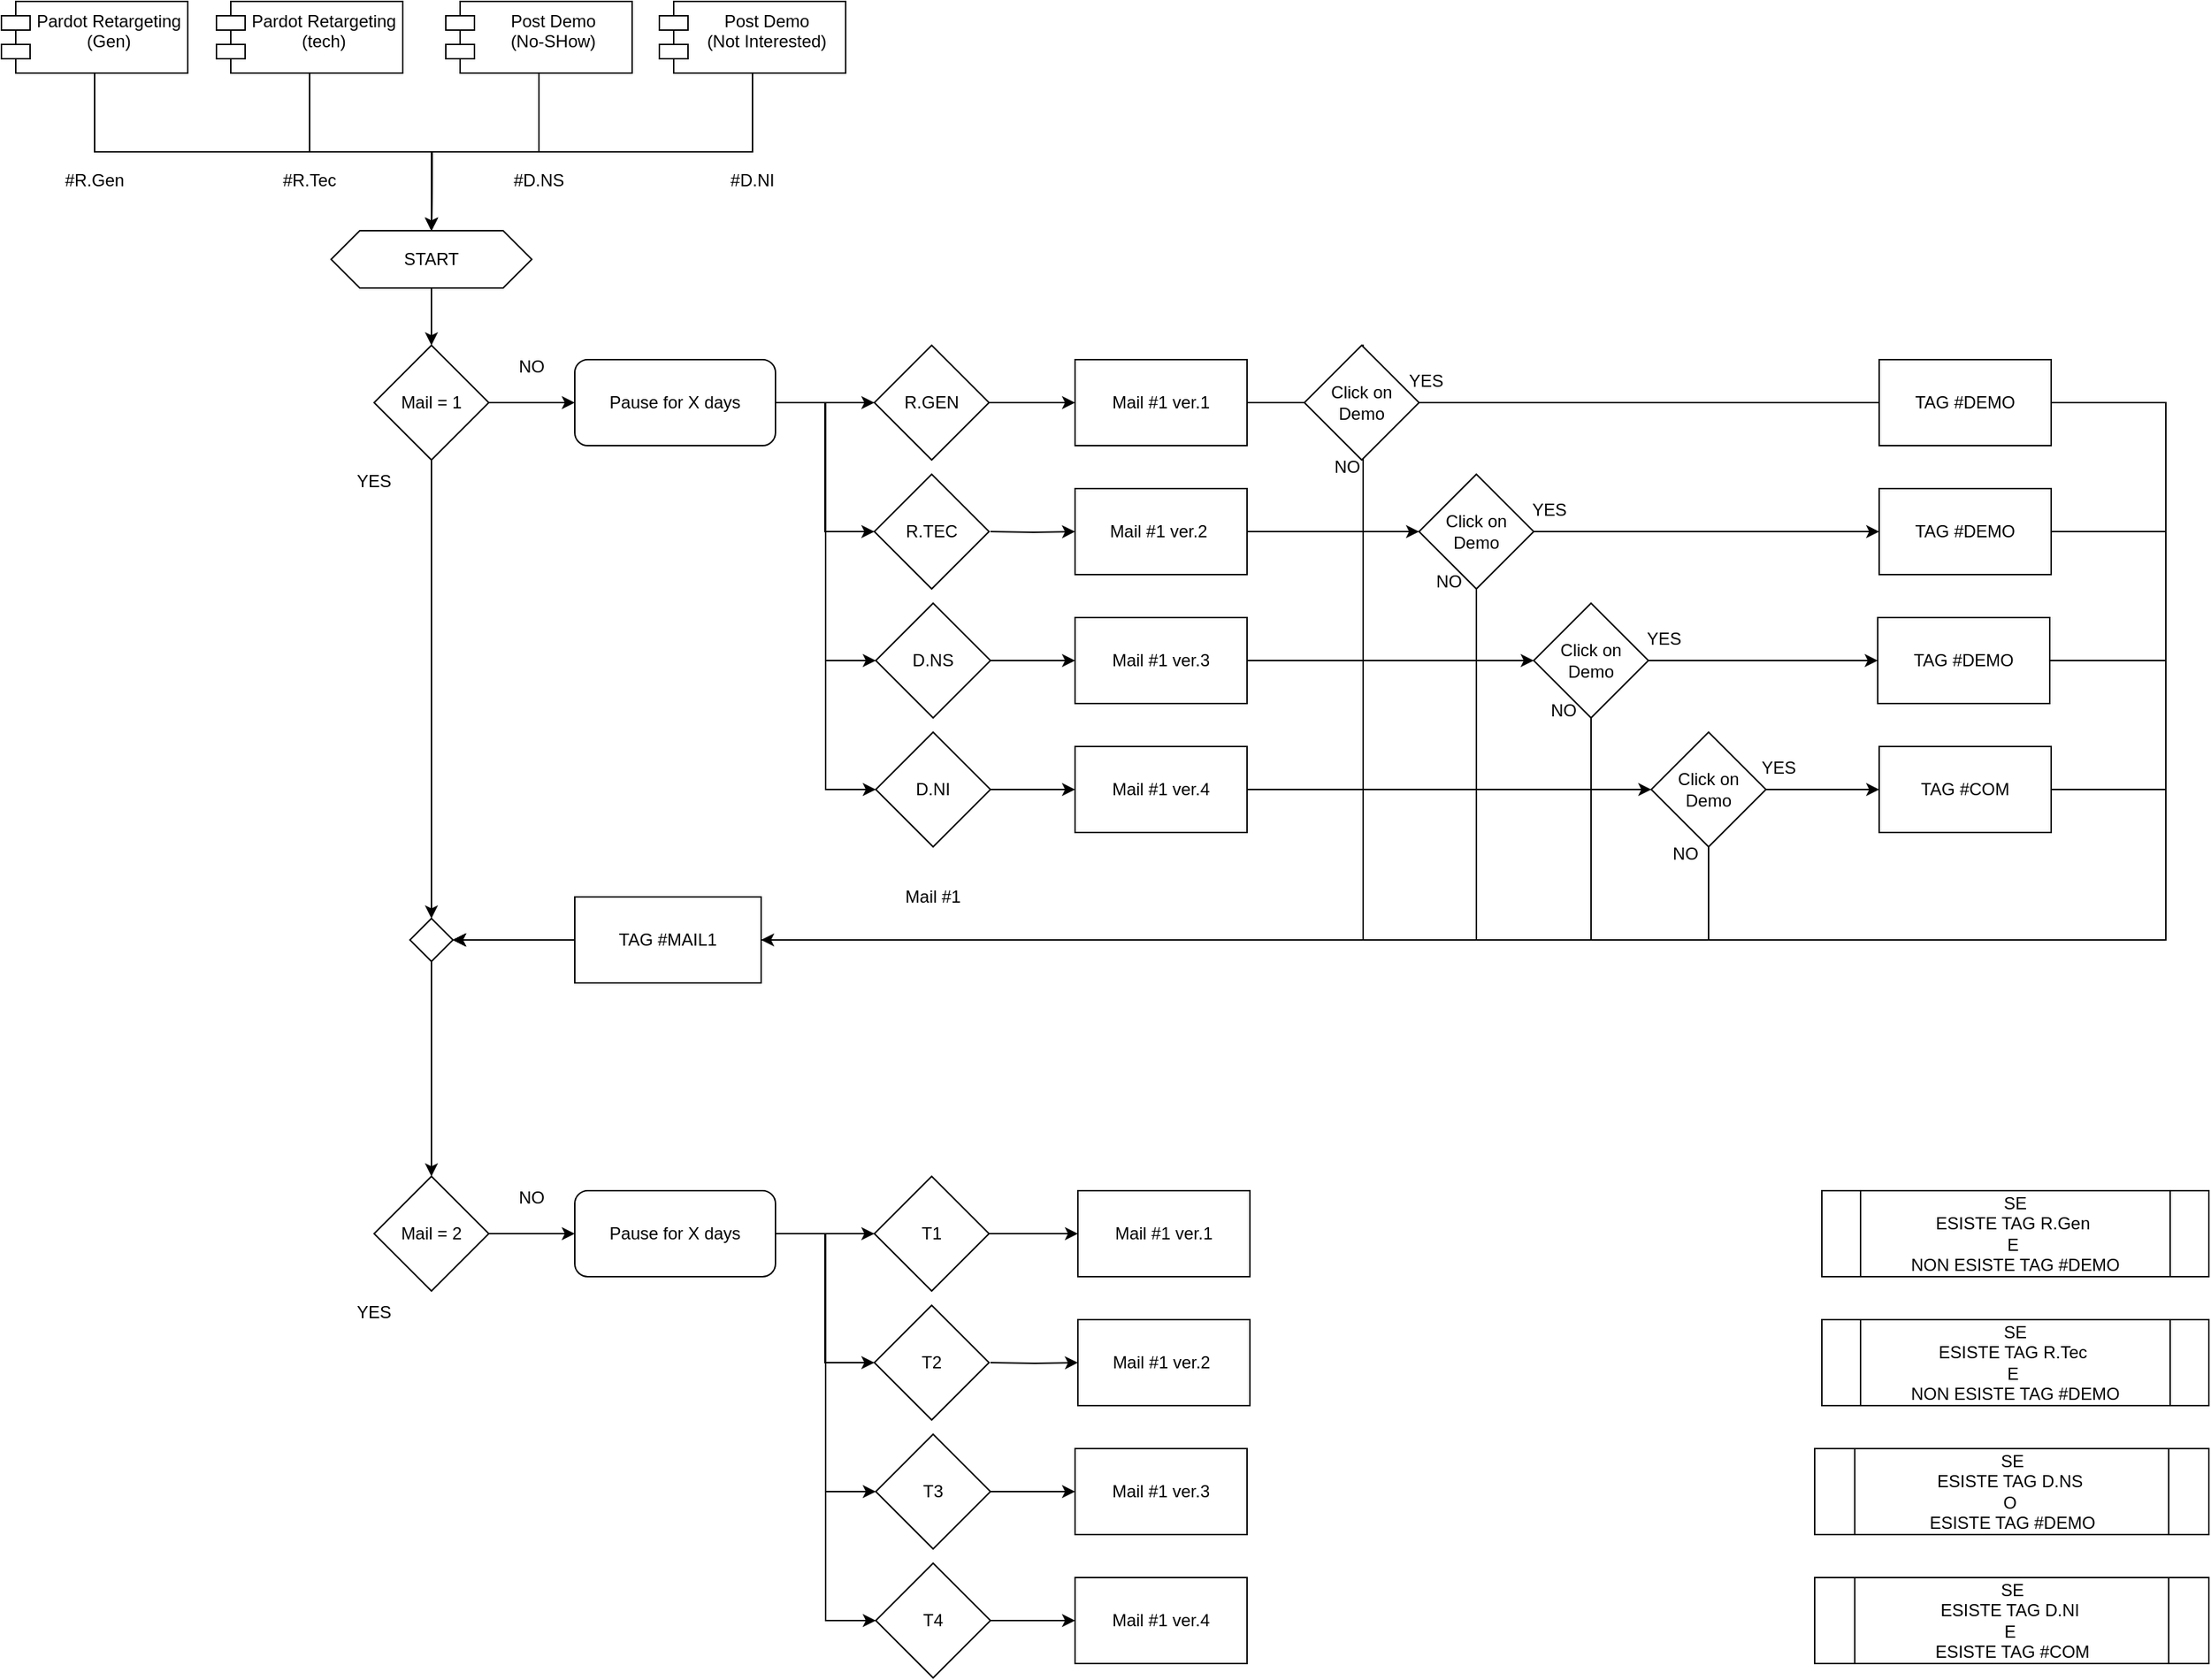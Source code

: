 <mxfile version="21.5.2" type="github">
  <diagram name="Page-1" id="eWGwpwbEbT-mJO6GZnlm">
    <mxGraphModel dx="2051" dy="1393" grid="1" gridSize="10" guides="1" tooltips="1" connect="1" arrows="1" fold="1" page="1" pageScale="1" pageWidth="827" pageHeight="1169" math="0" shadow="0">
      <root>
        <mxCell id="0" />
        <mxCell id="1" parent="0" />
        <mxCell id="67jnev-_NZW0IaywCIKm-7" style="edgeStyle=orthogonalEdgeStyle;rounded=0;orthogonalLoop=1;jettySize=auto;html=1;exitX=0.5;exitY=1;exitDx=0;exitDy=0;" edge="1" parent="1" source="67jnev-_NZW0IaywCIKm-1">
          <mxGeometry relative="1" as="geometry">
            <mxPoint x="310" y="200" as="targetPoint" />
          </mxGeometry>
        </mxCell>
        <mxCell id="67jnev-_NZW0IaywCIKm-1" value="Pardot Retargeting&lt;br&gt;(tech)" style="shape=module;align=left;spacingLeft=20;align=center;verticalAlign=top;whiteSpace=wrap;html=1;" vertex="1" parent="1">
          <mxGeometry x="160" y="40" width="130" height="50" as="geometry" />
        </mxCell>
        <mxCell id="67jnev-_NZW0IaywCIKm-8" style="edgeStyle=orthogonalEdgeStyle;rounded=0;orthogonalLoop=1;jettySize=auto;html=1;exitX=0.5;exitY=1;exitDx=0;exitDy=0;" edge="1" parent="1" source="67jnev-_NZW0IaywCIKm-2">
          <mxGeometry relative="1" as="geometry">
            <mxPoint x="310" y="200" as="targetPoint" />
          </mxGeometry>
        </mxCell>
        <mxCell id="67jnev-_NZW0IaywCIKm-2" value="Post Demo &lt;br&gt;(No-SHow)" style="shape=module;align=left;spacingLeft=20;align=center;verticalAlign=top;whiteSpace=wrap;html=1;" vertex="1" parent="1">
          <mxGeometry x="320" y="40" width="130" height="50" as="geometry" />
        </mxCell>
        <mxCell id="67jnev-_NZW0IaywCIKm-9" style="edgeStyle=orthogonalEdgeStyle;rounded=0;orthogonalLoop=1;jettySize=auto;html=1;exitX=0.5;exitY=1;exitDx=0;exitDy=0;" edge="1" parent="1" source="67jnev-_NZW0IaywCIKm-3">
          <mxGeometry relative="1" as="geometry">
            <mxPoint x="310" y="200" as="targetPoint" />
          </mxGeometry>
        </mxCell>
        <mxCell id="67jnev-_NZW0IaywCIKm-3" value="Post Demo &lt;br&gt;(Not Interested)" style="shape=module;align=left;spacingLeft=20;align=center;verticalAlign=top;whiteSpace=wrap;html=1;" vertex="1" parent="1">
          <mxGeometry x="469" y="40" width="130" height="50" as="geometry" />
        </mxCell>
        <mxCell id="67jnev-_NZW0IaywCIKm-6" style="edgeStyle=orthogonalEdgeStyle;rounded=0;orthogonalLoop=1;jettySize=auto;html=1;exitX=0.5;exitY=1;exitDx=0;exitDy=0;entryX=0.5;entryY=0;entryDx=0;entryDy=0;" edge="1" parent="1" source="67jnev-_NZW0IaywCIKm-4" target="67jnev-_NZW0IaywCIKm-5">
          <mxGeometry relative="1" as="geometry" />
        </mxCell>
        <mxCell id="67jnev-_NZW0IaywCIKm-4" value="Pardot Retargeting&lt;br&gt;(Gen)" style="shape=module;align=left;spacingLeft=20;align=center;verticalAlign=top;whiteSpace=wrap;html=1;" vertex="1" parent="1">
          <mxGeometry x="10" y="40" width="130" height="50" as="geometry" />
        </mxCell>
        <mxCell id="67jnev-_NZW0IaywCIKm-75" style="edgeStyle=orthogonalEdgeStyle;rounded=0;orthogonalLoop=1;jettySize=auto;html=1;exitX=0.5;exitY=1;exitDx=0;exitDy=0;entryX=0.5;entryY=0;entryDx=0;entryDy=0;" edge="1" parent="1" source="67jnev-_NZW0IaywCIKm-5" target="67jnev-_NZW0IaywCIKm-20">
          <mxGeometry relative="1" as="geometry" />
        </mxCell>
        <mxCell id="67jnev-_NZW0IaywCIKm-5" value="START" style="shape=hexagon;perimeter=hexagonPerimeter2;whiteSpace=wrap;html=1;fixedSize=1;" vertex="1" parent="1">
          <mxGeometry x="240" y="200" width="140" height="40" as="geometry" />
        </mxCell>
        <mxCell id="67jnev-_NZW0IaywCIKm-10" value="#R.Gen" style="text;html=1;strokeColor=none;fillColor=none;align=center;verticalAlign=middle;whiteSpace=wrap;rounded=0;" vertex="1" parent="1">
          <mxGeometry x="45" y="150" width="60" height="30" as="geometry" />
        </mxCell>
        <mxCell id="67jnev-_NZW0IaywCIKm-11" value="#R.Tec" style="text;html=1;strokeColor=none;fillColor=none;align=center;verticalAlign=middle;whiteSpace=wrap;rounded=0;" vertex="1" parent="1">
          <mxGeometry x="195" y="150" width="60" height="30" as="geometry" />
        </mxCell>
        <mxCell id="67jnev-_NZW0IaywCIKm-12" value="#D.NS" style="text;html=1;strokeColor=none;fillColor=none;align=center;verticalAlign=middle;whiteSpace=wrap;rounded=0;" vertex="1" parent="1">
          <mxGeometry x="355" y="150" width="60" height="30" as="geometry" />
        </mxCell>
        <mxCell id="67jnev-_NZW0IaywCIKm-13" value="#D.NI" style="text;html=1;strokeColor=none;fillColor=none;align=center;verticalAlign=middle;whiteSpace=wrap;rounded=0;" vertex="1" parent="1">
          <mxGeometry x="504" y="150" width="60" height="30" as="geometry" />
        </mxCell>
        <mxCell id="67jnev-_NZW0IaywCIKm-38" style="edgeStyle=orthogonalEdgeStyle;rounded=0;orthogonalLoop=1;jettySize=auto;html=1;entryX=0;entryY=0.5;entryDx=0;entryDy=0;" edge="1" parent="1" source="67jnev-_NZW0IaywCIKm-20" target="67jnev-_NZW0IaywCIKm-14">
          <mxGeometry relative="1" as="geometry" />
        </mxCell>
        <mxCell id="67jnev-_NZW0IaywCIKm-39" style="edgeStyle=orthogonalEdgeStyle;rounded=0;orthogonalLoop=1;jettySize=auto;html=1;entryX=0;entryY=0.5;entryDx=0;entryDy=0;" edge="1" parent="1" source="67jnev-_NZW0IaywCIKm-14" target="67jnev-_NZW0IaywCIKm-23">
          <mxGeometry relative="1" as="geometry" />
        </mxCell>
        <mxCell id="67jnev-_NZW0IaywCIKm-112" style="edgeStyle=orthogonalEdgeStyle;rounded=0;orthogonalLoop=1;jettySize=auto;html=1;entryX=0.5;entryY=0;entryDx=0;entryDy=0;" edge="1" parent="1" source="67jnev-_NZW0IaywCIKm-20" target="67jnev-_NZW0IaywCIKm-107">
          <mxGeometry relative="1" as="geometry" />
        </mxCell>
        <mxCell id="67jnev-_NZW0IaywCIKm-20" value="Mail = 1" style="rhombus;whiteSpace=wrap;html=1;" vertex="1" parent="1">
          <mxGeometry x="270" y="280" width="80" height="80" as="geometry" />
        </mxCell>
        <mxCell id="67jnev-_NZW0IaywCIKm-31" style="edgeStyle=orthogonalEdgeStyle;rounded=0;orthogonalLoop=1;jettySize=auto;html=1;exitX=1;exitY=0.5;exitDx=0;exitDy=0;entryX=0;entryY=0.5;entryDx=0;entryDy=0;" edge="1" parent="1" source="67jnev-_NZW0IaywCIKm-23" target="67jnev-_NZW0IaywCIKm-27">
          <mxGeometry relative="1" as="geometry">
            <mxPoint x="718" y="330" as="sourcePoint" />
          </mxGeometry>
        </mxCell>
        <mxCell id="67jnev-_NZW0IaywCIKm-23" value="R.GEN" style="rhombus;whiteSpace=wrap;html=1;" vertex="1" parent="1">
          <mxGeometry x="619" y="280" width="80" height="80" as="geometry" />
        </mxCell>
        <mxCell id="67jnev-_NZW0IaywCIKm-32" style="edgeStyle=orthogonalEdgeStyle;rounded=0;orthogonalLoop=1;jettySize=auto;html=1;entryX=0;entryY=0.5;entryDx=0;entryDy=0;" edge="1" parent="1" target="67jnev-_NZW0IaywCIKm-28">
          <mxGeometry relative="1" as="geometry">
            <mxPoint x="700" y="410" as="sourcePoint" />
          </mxGeometry>
        </mxCell>
        <mxCell id="67jnev-_NZW0IaywCIKm-24" value="R.TEC" style="rhombus;whiteSpace=wrap;html=1;" vertex="1" parent="1">
          <mxGeometry x="619" y="370" width="80" height="80" as="geometry" />
        </mxCell>
        <mxCell id="67jnev-_NZW0IaywCIKm-33" style="edgeStyle=orthogonalEdgeStyle;rounded=0;orthogonalLoop=1;jettySize=auto;html=1;exitX=1;exitY=0.5;exitDx=0;exitDy=0;" edge="1" parent="1" source="67jnev-_NZW0IaywCIKm-25" target="67jnev-_NZW0IaywCIKm-29">
          <mxGeometry relative="1" as="geometry">
            <mxPoint x="719" y="500" as="sourcePoint" />
          </mxGeometry>
        </mxCell>
        <mxCell id="67jnev-_NZW0IaywCIKm-25" value="D.NS" style="rhombus;whiteSpace=wrap;html=1;" vertex="1" parent="1">
          <mxGeometry x="620" y="460" width="80" height="80" as="geometry" />
        </mxCell>
        <mxCell id="67jnev-_NZW0IaywCIKm-34" style="edgeStyle=orthogonalEdgeStyle;rounded=0;orthogonalLoop=1;jettySize=auto;html=1;entryX=0;entryY=0.5;entryDx=0;entryDy=0;" edge="1" parent="1" source="67jnev-_NZW0IaywCIKm-26" target="67jnev-_NZW0IaywCIKm-30">
          <mxGeometry relative="1" as="geometry">
            <mxPoint x="719" y="590" as="sourcePoint" />
          </mxGeometry>
        </mxCell>
        <mxCell id="67jnev-_NZW0IaywCIKm-26" value="D.NI" style="rhombus;whiteSpace=wrap;html=1;" vertex="1" parent="1">
          <mxGeometry x="620" y="550" width="80" height="80" as="geometry" />
        </mxCell>
        <mxCell id="67jnev-_NZW0IaywCIKm-106" style="edgeStyle=orthogonalEdgeStyle;rounded=0;orthogonalLoop=1;jettySize=auto;html=1;entryX=1;entryY=0.5;entryDx=0;entryDy=0;" edge="1" parent="1" source="67jnev-_NZW0IaywCIKm-27" target="67jnev-_NZW0IaywCIKm-107">
          <mxGeometry relative="1" as="geometry">
            <mxPoint x="1010" y="630" as="targetPoint" />
            <Array as="points">
              <mxPoint x="1520" y="320" />
              <mxPoint x="1520" y="695" />
            </Array>
          </mxGeometry>
        </mxCell>
        <mxCell id="67jnev-_NZW0IaywCIKm-27" value="Mail #1 ver.1" style="rounded=0;whiteSpace=wrap;html=1;" vertex="1" parent="1">
          <mxGeometry x="759" y="290" width="120" height="60" as="geometry" />
        </mxCell>
        <mxCell id="67jnev-_NZW0IaywCIKm-156" style="edgeStyle=orthogonalEdgeStyle;rounded=0;orthogonalLoop=1;jettySize=auto;html=1;" edge="1" parent="1" source="67jnev-_NZW0IaywCIKm-28" target="67jnev-_NZW0IaywCIKm-119">
          <mxGeometry relative="1" as="geometry" />
        </mxCell>
        <mxCell id="67jnev-_NZW0IaywCIKm-28" value="Mail #1 ver.2&amp;nbsp;" style="rounded=0;whiteSpace=wrap;html=1;" vertex="1" parent="1">
          <mxGeometry x="759" y="380" width="120" height="60" as="geometry" />
        </mxCell>
        <mxCell id="67jnev-_NZW0IaywCIKm-134" style="edgeStyle=orthogonalEdgeStyle;rounded=0;orthogonalLoop=1;jettySize=auto;html=1;" edge="1" parent="1" source="67jnev-_NZW0IaywCIKm-29" target="67jnev-_NZW0IaywCIKm-126">
          <mxGeometry relative="1" as="geometry" />
        </mxCell>
        <mxCell id="67jnev-_NZW0IaywCIKm-29" value="Mail #1 ver.3" style="rounded=0;whiteSpace=wrap;html=1;" vertex="1" parent="1">
          <mxGeometry x="759" y="470" width="120" height="60" as="geometry" />
        </mxCell>
        <mxCell id="67jnev-_NZW0IaywCIKm-139" style="edgeStyle=orthogonalEdgeStyle;rounded=0;orthogonalLoop=1;jettySize=auto;html=1;" edge="1" parent="1" source="67jnev-_NZW0IaywCIKm-30" target="67jnev-_NZW0IaywCIKm-138">
          <mxGeometry relative="1" as="geometry" />
        </mxCell>
        <mxCell id="67jnev-_NZW0IaywCIKm-30" value="Mail #1 ver.4" style="rounded=0;whiteSpace=wrap;html=1;" vertex="1" parent="1">
          <mxGeometry x="759" y="560" width="120" height="60" as="geometry" />
        </mxCell>
        <mxCell id="67jnev-_NZW0IaywCIKm-78" value="NO" style="text;html=1;strokeColor=none;fillColor=none;align=center;verticalAlign=middle;whiteSpace=wrap;rounded=0;" vertex="1" parent="1">
          <mxGeometry x="350" y="280" width="60" height="30" as="geometry" />
        </mxCell>
        <mxCell id="67jnev-_NZW0IaywCIKm-79" value="YES" style="text;html=1;strokeColor=none;fillColor=none;align=center;verticalAlign=middle;whiteSpace=wrap;rounded=0;" vertex="1" parent="1">
          <mxGeometry x="240" y="360" width="60" height="30" as="geometry" />
        </mxCell>
        <mxCell id="67jnev-_NZW0IaywCIKm-81" style="edgeStyle=orthogonalEdgeStyle;rounded=0;orthogonalLoop=1;jettySize=auto;html=1;entryX=0;entryY=0.5;entryDx=0;entryDy=0;" edge="1" parent="1" source="67jnev-_NZW0IaywCIKm-14" target="67jnev-_NZW0IaywCIKm-24">
          <mxGeometry relative="1" as="geometry" />
        </mxCell>
        <mxCell id="67jnev-_NZW0IaywCIKm-82" style="edgeStyle=orthogonalEdgeStyle;rounded=0;orthogonalLoop=1;jettySize=auto;html=1;entryX=0;entryY=0.5;entryDx=0;entryDy=0;" edge="1" parent="1" source="67jnev-_NZW0IaywCIKm-14" target="67jnev-_NZW0IaywCIKm-25">
          <mxGeometry relative="1" as="geometry" />
        </mxCell>
        <mxCell id="67jnev-_NZW0IaywCIKm-83" style="edgeStyle=orthogonalEdgeStyle;rounded=0;orthogonalLoop=1;jettySize=auto;html=1;entryX=0;entryY=0.5;entryDx=0;entryDy=0;" edge="1" parent="1" source="67jnev-_NZW0IaywCIKm-14" target="67jnev-_NZW0IaywCIKm-26">
          <mxGeometry relative="1" as="geometry" />
        </mxCell>
        <mxCell id="67jnev-_NZW0IaywCIKm-14" value="Pause for X days" style="rounded=1;whiteSpace=wrap;html=1;" vertex="1" parent="1">
          <mxGeometry x="410" y="290" width="140" height="60" as="geometry" />
        </mxCell>
        <mxCell id="67jnev-_NZW0IaywCIKm-84" style="edgeStyle=orthogonalEdgeStyle;rounded=0;orthogonalLoop=1;jettySize=auto;html=1;entryX=0;entryY=0.5;entryDx=0;entryDy=0;" edge="1" parent="1" source="67jnev-_NZW0IaywCIKm-86" target="67jnev-_NZW0IaywCIKm-104">
          <mxGeometry relative="1" as="geometry" />
        </mxCell>
        <mxCell id="67jnev-_NZW0IaywCIKm-85" style="edgeStyle=orthogonalEdgeStyle;rounded=0;orthogonalLoop=1;jettySize=auto;html=1;entryX=0;entryY=0.5;entryDx=0;entryDy=0;" edge="1" parent="1" source="67jnev-_NZW0IaywCIKm-104" target="67jnev-_NZW0IaywCIKm-88">
          <mxGeometry relative="1" as="geometry" />
        </mxCell>
        <mxCell id="67jnev-_NZW0IaywCIKm-86" value="Mail = 2" style="rhombus;whiteSpace=wrap;html=1;" vertex="1" parent="1">
          <mxGeometry x="270" y="860" width="80" height="80" as="geometry" />
        </mxCell>
        <mxCell id="67jnev-_NZW0IaywCIKm-87" style="edgeStyle=orthogonalEdgeStyle;rounded=0;orthogonalLoop=1;jettySize=auto;html=1;exitX=1;exitY=0.5;exitDx=0;exitDy=0;entryX=0;entryY=0.5;entryDx=0;entryDy=0;" edge="1" parent="1" source="67jnev-_NZW0IaywCIKm-88" target="67jnev-_NZW0IaywCIKm-95">
          <mxGeometry relative="1" as="geometry">
            <mxPoint x="718" y="910" as="sourcePoint" />
          </mxGeometry>
        </mxCell>
        <mxCell id="67jnev-_NZW0IaywCIKm-88" value="T1" style="rhombus;whiteSpace=wrap;html=1;" vertex="1" parent="1">
          <mxGeometry x="619" y="860" width="80" height="80" as="geometry" />
        </mxCell>
        <mxCell id="67jnev-_NZW0IaywCIKm-89" style="edgeStyle=orthogonalEdgeStyle;rounded=0;orthogonalLoop=1;jettySize=auto;html=1;entryX=0;entryY=0.5;entryDx=0;entryDy=0;" edge="1" parent="1" target="67jnev-_NZW0IaywCIKm-96">
          <mxGeometry relative="1" as="geometry">
            <mxPoint x="700" y="990" as="sourcePoint" />
          </mxGeometry>
        </mxCell>
        <mxCell id="67jnev-_NZW0IaywCIKm-90" value="T2" style="rhombus;whiteSpace=wrap;html=1;" vertex="1" parent="1">
          <mxGeometry x="619" y="950" width="80" height="80" as="geometry" />
        </mxCell>
        <mxCell id="67jnev-_NZW0IaywCIKm-91" style="edgeStyle=orthogonalEdgeStyle;rounded=0;orthogonalLoop=1;jettySize=auto;html=1;exitX=1;exitY=0.5;exitDx=0;exitDy=0;" edge="1" parent="1" source="67jnev-_NZW0IaywCIKm-92" target="67jnev-_NZW0IaywCIKm-97">
          <mxGeometry relative="1" as="geometry">
            <mxPoint x="719" y="1080" as="sourcePoint" />
          </mxGeometry>
        </mxCell>
        <mxCell id="67jnev-_NZW0IaywCIKm-92" value="T3" style="rhombus;whiteSpace=wrap;html=1;" vertex="1" parent="1">
          <mxGeometry x="620" y="1040" width="80" height="80" as="geometry" />
        </mxCell>
        <mxCell id="67jnev-_NZW0IaywCIKm-93" style="edgeStyle=orthogonalEdgeStyle;rounded=0;orthogonalLoop=1;jettySize=auto;html=1;entryX=0;entryY=0.5;entryDx=0;entryDy=0;" edge="1" parent="1" source="67jnev-_NZW0IaywCIKm-94" target="67jnev-_NZW0IaywCIKm-98">
          <mxGeometry relative="1" as="geometry">
            <mxPoint x="719" y="1170" as="sourcePoint" />
          </mxGeometry>
        </mxCell>
        <mxCell id="67jnev-_NZW0IaywCIKm-94" value="T4" style="rhombus;whiteSpace=wrap;html=1;" vertex="1" parent="1">
          <mxGeometry x="620" y="1130" width="80" height="80" as="geometry" />
        </mxCell>
        <mxCell id="67jnev-_NZW0IaywCIKm-95" value="Mail #1 ver.1" style="rounded=0;whiteSpace=wrap;html=1;" vertex="1" parent="1">
          <mxGeometry x="761" y="870" width="120" height="60" as="geometry" />
        </mxCell>
        <mxCell id="67jnev-_NZW0IaywCIKm-96" value="Mail #1 ver.2&amp;nbsp;" style="rounded=0;whiteSpace=wrap;html=1;" vertex="1" parent="1">
          <mxGeometry x="761" y="960" width="120" height="60" as="geometry" />
        </mxCell>
        <mxCell id="67jnev-_NZW0IaywCIKm-97" value="Mail #1 ver.3" style="rounded=0;whiteSpace=wrap;html=1;" vertex="1" parent="1">
          <mxGeometry x="759" y="1050" width="120" height="60" as="geometry" />
        </mxCell>
        <mxCell id="67jnev-_NZW0IaywCIKm-98" value="Mail #1 ver.4" style="rounded=0;whiteSpace=wrap;html=1;" vertex="1" parent="1">
          <mxGeometry x="759" y="1140" width="120" height="60" as="geometry" />
        </mxCell>
        <mxCell id="67jnev-_NZW0IaywCIKm-99" value="NO" style="text;html=1;strokeColor=none;fillColor=none;align=center;verticalAlign=middle;whiteSpace=wrap;rounded=0;" vertex="1" parent="1">
          <mxGeometry x="350" y="860" width="60" height="30" as="geometry" />
        </mxCell>
        <mxCell id="67jnev-_NZW0IaywCIKm-100" value="YES" style="text;html=1;strokeColor=none;fillColor=none;align=center;verticalAlign=middle;whiteSpace=wrap;rounded=0;" vertex="1" parent="1">
          <mxGeometry x="240" y="940" width="60" height="30" as="geometry" />
        </mxCell>
        <mxCell id="67jnev-_NZW0IaywCIKm-101" style="edgeStyle=orthogonalEdgeStyle;rounded=0;orthogonalLoop=1;jettySize=auto;html=1;entryX=0;entryY=0.5;entryDx=0;entryDy=0;" edge="1" parent="1" source="67jnev-_NZW0IaywCIKm-104" target="67jnev-_NZW0IaywCIKm-90">
          <mxGeometry relative="1" as="geometry" />
        </mxCell>
        <mxCell id="67jnev-_NZW0IaywCIKm-102" style="edgeStyle=orthogonalEdgeStyle;rounded=0;orthogonalLoop=1;jettySize=auto;html=1;entryX=0;entryY=0.5;entryDx=0;entryDy=0;" edge="1" parent="1" source="67jnev-_NZW0IaywCIKm-104" target="67jnev-_NZW0IaywCIKm-92">
          <mxGeometry relative="1" as="geometry" />
        </mxCell>
        <mxCell id="67jnev-_NZW0IaywCIKm-103" style="edgeStyle=orthogonalEdgeStyle;rounded=0;orthogonalLoop=1;jettySize=auto;html=1;entryX=0;entryY=0.5;entryDx=0;entryDy=0;" edge="1" parent="1" source="67jnev-_NZW0IaywCIKm-104" target="67jnev-_NZW0IaywCIKm-94">
          <mxGeometry relative="1" as="geometry" />
        </mxCell>
        <mxCell id="67jnev-_NZW0IaywCIKm-104" value="Pause for X days" style="rounded=1;whiteSpace=wrap;html=1;" vertex="1" parent="1">
          <mxGeometry x="410" y="870" width="140" height="60" as="geometry" />
        </mxCell>
        <mxCell id="67jnev-_NZW0IaywCIKm-113" style="edgeStyle=orthogonalEdgeStyle;rounded=0;orthogonalLoop=1;jettySize=auto;html=1;" edge="1" parent="1" source="67jnev-_NZW0IaywCIKm-107" target="67jnev-_NZW0IaywCIKm-86">
          <mxGeometry relative="1" as="geometry" />
        </mxCell>
        <mxCell id="67jnev-_NZW0IaywCIKm-107" value="" style="rhombus;whiteSpace=wrap;html=1;" vertex="1" parent="1">
          <mxGeometry x="295" y="680" width="30" height="30" as="geometry" />
        </mxCell>
        <mxCell id="67jnev-_NZW0IaywCIKm-117" value="Mail #1" style="text;html=1;strokeColor=none;fillColor=none;align=center;verticalAlign=middle;whiteSpace=wrap;rounded=0;" vertex="1" parent="1">
          <mxGeometry x="630" y="650" width="60" height="30" as="geometry" />
        </mxCell>
        <mxCell id="67jnev-_NZW0IaywCIKm-123" style="edgeStyle=orthogonalEdgeStyle;rounded=0;orthogonalLoop=1;jettySize=auto;html=1;exitX=0.5;exitY=0;exitDx=0;exitDy=0;entryX=1;entryY=0.5;entryDx=0;entryDy=0;" edge="1" parent="1" source="67jnev-_NZW0IaywCIKm-118" target="67jnev-_NZW0IaywCIKm-107">
          <mxGeometry relative="1" as="geometry">
            <Array as="points">
              <mxPoint x="960" y="695" />
            </Array>
          </mxGeometry>
        </mxCell>
        <mxCell id="67jnev-_NZW0IaywCIKm-118" value="Click on Demo" style="rhombus;whiteSpace=wrap;html=1;" vertex="1" parent="1">
          <mxGeometry x="919" y="280" width="80" height="80" as="geometry" />
        </mxCell>
        <mxCell id="67jnev-_NZW0IaywCIKm-120" value="YES" style="text;html=1;strokeColor=none;fillColor=none;align=center;verticalAlign=middle;whiteSpace=wrap;rounded=0;" vertex="1" parent="1">
          <mxGeometry x="974" y="290" width="60" height="30" as="geometry" />
        </mxCell>
        <mxCell id="67jnev-_NZW0IaywCIKm-121" value="NO" style="text;html=1;strokeColor=none;fillColor=none;align=center;verticalAlign=middle;whiteSpace=wrap;rounded=0;" vertex="1" parent="1">
          <mxGeometry x="919" y="350" width="60" height="30" as="geometry" />
        </mxCell>
        <mxCell id="67jnev-_NZW0IaywCIKm-124" value="TAG #DEMO" style="rounded=0;whiteSpace=wrap;html=1;" vertex="1" parent="1">
          <mxGeometry x="1320" y="290" width="120" height="60" as="geometry" />
        </mxCell>
        <mxCell id="67jnev-_NZW0IaywCIKm-130" style="edgeStyle=orthogonalEdgeStyle;rounded=0;orthogonalLoop=1;jettySize=auto;html=1;entryX=1;entryY=0.5;entryDx=0;entryDy=0;" edge="1" parent="1" source="67jnev-_NZW0IaywCIKm-125" target="67jnev-_NZW0IaywCIKm-107">
          <mxGeometry relative="1" as="geometry">
            <Array as="points">
              <mxPoint x="1520" y="410" />
              <mxPoint x="1520" y="695" />
            </Array>
          </mxGeometry>
        </mxCell>
        <mxCell id="67jnev-_NZW0IaywCIKm-125" value="TAG #DEMO" style="rounded=0;whiteSpace=wrap;html=1;" vertex="1" parent="1">
          <mxGeometry x="1320" y="380" width="120" height="60" as="geometry" />
        </mxCell>
        <mxCell id="67jnev-_NZW0IaywCIKm-135" style="edgeStyle=orthogonalEdgeStyle;rounded=0;orthogonalLoop=1;jettySize=auto;html=1;exitX=1;exitY=0.5;exitDx=0;exitDy=0;entryX=0;entryY=0.5;entryDx=0;entryDy=0;" edge="1" parent="1" source="67jnev-_NZW0IaywCIKm-126" target="67jnev-_NZW0IaywCIKm-131">
          <mxGeometry relative="1" as="geometry" />
        </mxCell>
        <mxCell id="67jnev-_NZW0IaywCIKm-126" value="Click on Demo" style="rhombus;whiteSpace=wrap;html=1;" vertex="1" parent="1">
          <mxGeometry x="1079" y="460" width="80" height="80" as="geometry" />
        </mxCell>
        <mxCell id="67jnev-_NZW0IaywCIKm-129" style="edgeStyle=orthogonalEdgeStyle;rounded=0;orthogonalLoop=1;jettySize=auto;html=1;" edge="1" parent="1" source="67jnev-_NZW0IaywCIKm-119" target="67jnev-_NZW0IaywCIKm-125">
          <mxGeometry relative="1" as="geometry" />
        </mxCell>
        <mxCell id="67jnev-_NZW0IaywCIKm-136" style="edgeStyle=orthogonalEdgeStyle;rounded=0;orthogonalLoop=1;jettySize=auto;html=1;entryX=1;entryY=0.5;entryDx=0;entryDy=0;" edge="1" parent="1" source="67jnev-_NZW0IaywCIKm-119" target="67jnev-_NZW0IaywCIKm-107">
          <mxGeometry relative="1" as="geometry">
            <Array as="points">
              <mxPoint x="1039" y="695" />
            </Array>
          </mxGeometry>
        </mxCell>
        <mxCell id="67jnev-_NZW0IaywCIKm-119" value="Click on Demo" style="rhombus;whiteSpace=wrap;html=1;" vertex="1" parent="1">
          <mxGeometry x="999" y="370" width="80" height="80" as="geometry" />
        </mxCell>
        <mxCell id="67jnev-_NZW0IaywCIKm-133" style="edgeStyle=orthogonalEdgeStyle;rounded=0;orthogonalLoop=1;jettySize=auto;html=1;entryX=1;entryY=0.5;entryDx=0;entryDy=0;" edge="1" parent="1" source="67jnev-_NZW0IaywCIKm-131" target="67jnev-_NZW0IaywCIKm-107">
          <mxGeometry relative="1" as="geometry">
            <Array as="points">
              <mxPoint x="1520" y="500" />
              <mxPoint x="1520" y="695" />
            </Array>
          </mxGeometry>
        </mxCell>
        <mxCell id="67jnev-_NZW0IaywCIKm-131" value="TAG #DEMO" style="rounded=0;whiteSpace=wrap;html=1;" vertex="1" parent="1">
          <mxGeometry x="1319" y="470" width="120" height="60" as="geometry" />
        </mxCell>
        <mxCell id="67jnev-_NZW0IaywCIKm-141" style="edgeStyle=orthogonalEdgeStyle;rounded=0;orthogonalLoop=1;jettySize=auto;html=1;" edge="1" parent="1" source="67jnev-_NZW0IaywCIKm-138" target="67jnev-_NZW0IaywCIKm-140">
          <mxGeometry relative="1" as="geometry" />
        </mxCell>
        <mxCell id="67jnev-_NZW0IaywCIKm-142" style="edgeStyle=orthogonalEdgeStyle;rounded=0;orthogonalLoop=1;jettySize=auto;html=1;entryX=1;entryY=0.5;entryDx=0;entryDy=0;" edge="1" parent="1" source="67jnev-_NZW0IaywCIKm-140" target="67jnev-_NZW0IaywCIKm-155">
          <mxGeometry relative="1" as="geometry">
            <Array as="points">
              <mxPoint x="1520" y="590" />
              <mxPoint x="1520" y="695" />
            </Array>
          </mxGeometry>
        </mxCell>
        <mxCell id="67jnev-_NZW0IaywCIKm-140" value="TAG #COM" style="rounded=0;whiteSpace=wrap;html=1;" vertex="1" parent="1">
          <mxGeometry x="1320" y="560" width="120" height="60" as="geometry" />
        </mxCell>
        <mxCell id="67jnev-_NZW0IaywCIKm-143" value="YES" style="text;html=1;strokeColor=none;fillColor=none;align=center;verticalAlign=middle;whiteSpace=wrap;rounded=0;" vertex="1" parent="1">
          <mxGeometry x="1220" y="560" width="60" height="30" as="geometry" />
        </mxCell>
        <mxCell id="67jnev-_NZW0IaywCIKm-144" value="NO" style="text;html=1;strokeColor=none;fillColor=none;align=center;verticalAlign=middle;whiteSpace=wrap;rounded=0;" vertex="1" parent="1">
          <mxGeometry x="1155" y="620" width="60" height="30" as="geometry" />
        </mxCell>
        <mxCell id="67jnev-_NZW0IaywCIKm-146" value="YES" style="text;html=1;strokeColor=none;fillColor=none;align=center;verticalAlign=middle;whiteSpace=wrap;rounded=0;" vertex="1" parent="1">
          <mxGeometry x="1060" y="380" width="60" height="30" as="geometry" />
        </mxCell>
        <mxCell id="67jnev-_NZW0IaywCIKm-147" value="NO" style="text;html=1;strokeColor=none;fillColor=none;align=center;verticalAlign=middle;whiteSpace=wrap;rounded=0;" vertex="1" parent="1">
          <mxGeometry x="990" y="430" width="60" height="30" as="geometry" />
        </mxCell>
        <mxCell id="67jnev-_NZW0IaywCIKm-148" value="YES" style="text;html=1;strokeColor=none;fillColor=none;align=center;verticalAlign=middle;whiteSpace=wrap;rounded=0;" vertex="1" parent="1">
          <mxGeometry x="1140" y="470" width="60" height="30" as="geometry" />
        </mxCell>
        <mxCell id="67jnev-_NZW0IaywCIKm-149" value="NO" style="text;html=1;strokeColor=none;fillColor=none;align=center;verticalAlign=middle;whiteSpace=wrap;rounded=0;" vertex="1" parent="1">
          <mxGeometry x="1070" y="520" width="60" height="30" as="geometry" />
        </mxCell>
        <mxCell id="67jnev-_NZW0IaywCIKm-151" value="SE &lt;br&gt;ESISTE TAG R.Gen&amp;nbsp;&lt;br&gt;E&amp;nbsp;&lt;br&gt;NON ESISTE TAG #DEMO" style="shape=process;whiteSpace=wrap;html=1;backgroundOutline=1;" vertex="1" parent="1">
          <mxGeometry x="1280" y="870" width="270" height="60" as="geometry" />
        </mxCell>
        <mxCell id="67jnev-_NZW0IaywCIKm-152" value="SE &lt;br&gt;ESISTE TAG R.Tec&amp;nbsp;&lt;br&gt;E&amp;nbsp;&lt;br&gt;NON ESISTE TAG #DEMO" style="shape=process;whiteSpace=wrap;html=1;backgroundOutline=1;" vertex="1" parent="1">
          <mxGeometry x="1280" y="960" width="270" height="60" as="geometry" />
        </mxCell>
        <mxCell id="67jnev-_NZW0IaywCIKm-153" value="SE &lt;br&gt;ESISTE TAG D.NS&amp;nbsp;&lt;br&gt;O&amp;nbsp;&lt;br&gt;ESISTE TAG #DEMO" style="shape=process;whiteSpace=wrap;html=1;backgroundOutline=1;" vertex="1" parent="1">
          <mxGeometry x="1275" y="1050" width="275" height="60" as="geometry" />
        </mxCell>
        <mxCell id="67jnev-_NZW0IaywCIKm-154" value="SE &lt;br&gt;ESISTE TAG D.NI&amp;nbsp;&lt;br&gt;E&amp;nbsp;&lt;br&gt;ESISTE TAG #COM" style="shape=process;whiteSpace=wrap;html=1;backgroundOutline=1;" vertex="1" parent="1">
          <mxGeometry x="1275" y="1140" width="275" height="60" as="geometry" />
        </mxCell>
        <mxCell id="67jnev-_NZW0IaywCIKm-155" value="TAG #MAIL1" style="rounded=0;whiteSpace=wrap;html=1;" vertex="1" parent="1">
          <mxGeometry x="410" y="665" width="130" height="60" as="geometry" />
        </mxCell>
        <mxCell id="67jnev-_NZW0IaywCIKm-157" value="" style="edgeStyle=orthogonalEdgeStyle;rounded=0;orthogonalLoop=1;jettySize=auto;html=1;entryX=1;entryY=0.5;entryDx=0;entryDy=0;" edge="1" parent="1" source="67jnev-_NZW0IaywCIKm-126" target="67jnev-_NZW0IaywCIKm-138">
          <mxGeometry relative="1" as="geometry">
            <mxPoint x="1201" y="540" as="sourcePoint" />
            <mxPoint x="325" y="695" as="targetPoint" />
            <Array as="points">
              <mxPoint x="1201" y="695" />
            </Array>
          </mxGeometry>
        </mxCell>
        <mxCell id="67jnev-_NZW0IaywCIKm-138" value="Click on Demo" style="rhombus;whiteSpace=wrap;html=1;" vertex="1" parent="1">
          <mxGeometry x="1161" y="550" width="80" height="80" as="geometry" />
        </mxCell>
      </root>
    </mxGraphModel>
  </diagram>
</mxfile>
